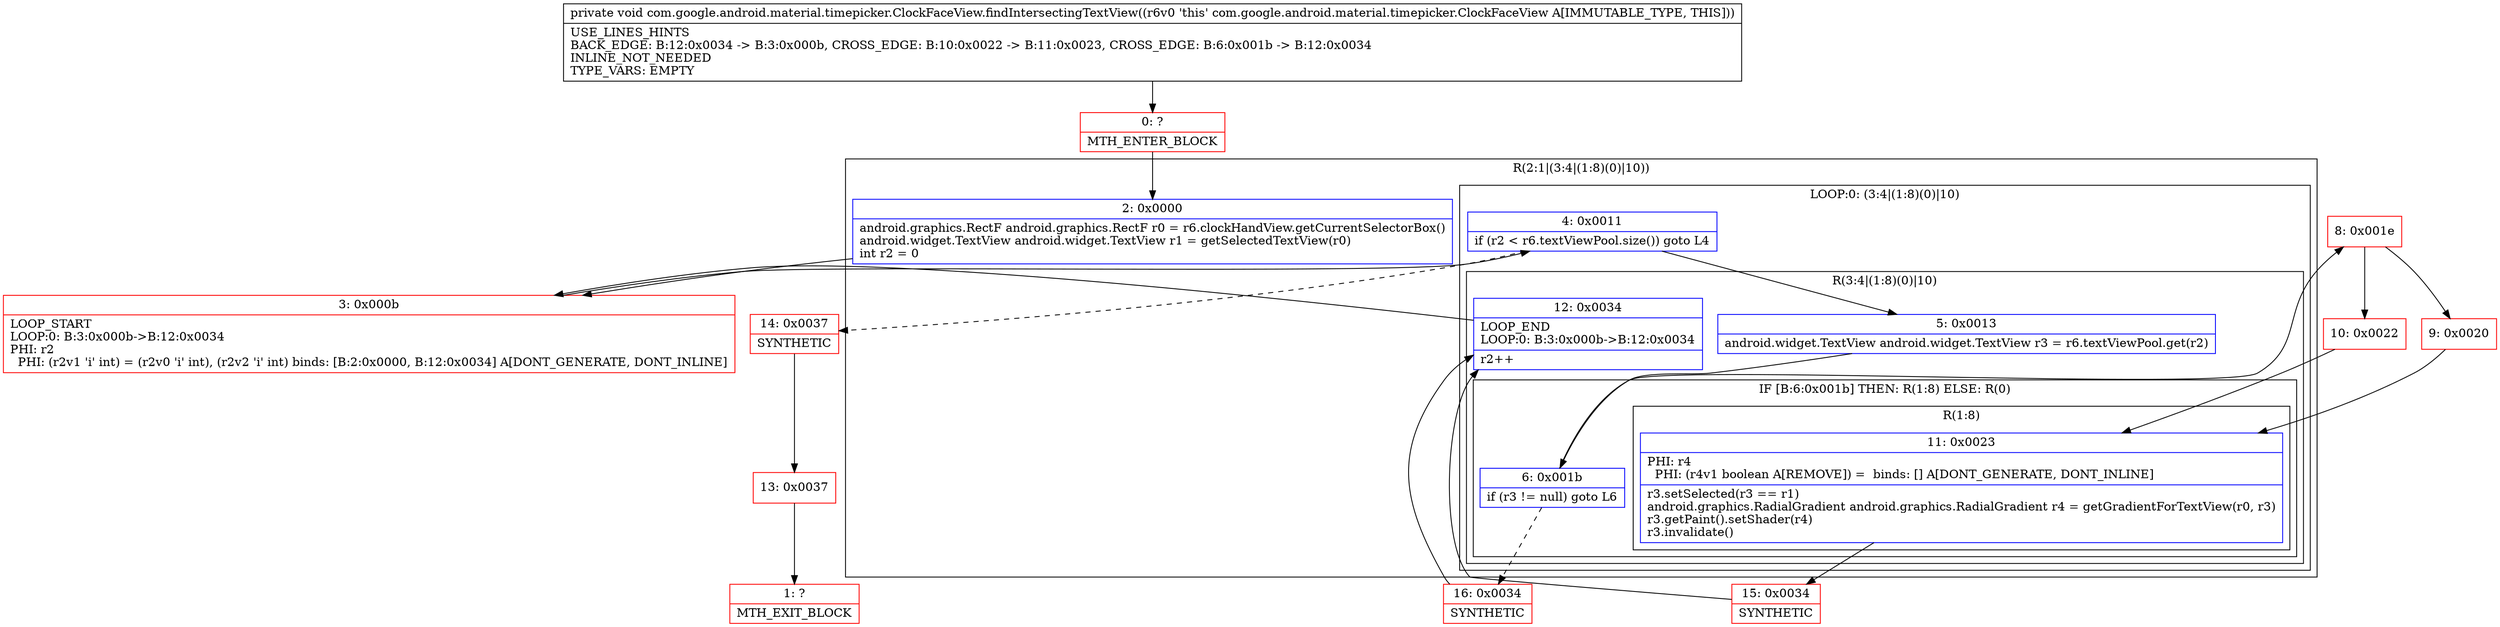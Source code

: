 digraph "CFG forcom.google.android.material.timepicker.ClockFaceView.findIntersectingTextView()V" {
subgraph cluster_Region_1451525616 {
label = "R(2:1|(3:4|(1:8)(0)|10))";
node [shape=record,color=blue];
Node_2 [shape=record,label="{2\:\ 0x0000|android.graphics.RectF android.graphics.RectF r0 = r6.clockHandView.getCurrentSelectorBox()\landroid.widget.TextView android.widget.TextView r1 = getSelectedTextView(r0)\lint r2 = 0\l}"];
subgraph cluster_LoopRegion_675804163 {
label = "LOOP:0: (3:4|(1:8)(0)|10)";
node [shape=record,color=blue];
Node_4 [shape=record,label="{4\:\ 0x0011|if (r2 \< r6.textViewPool.size()) goto L4\l}"];
subgraph cluster_Region_600529176 {
label = "R(3:4|(1:8)(0)|10)";
node [shape=record,color=blue];
Node_5 [shape=record,label="{5\:\ 0x0013|android.widget.TextView android.widget.TextView r3 = r6.textViewPool.get(r2)\l}"];
subgraph cluster_IfRegion_1360192404 {
label = "IF [B:6:0x001b] THEN: R(1:8) ELSE: R(0)";
node [shape=record,color=blue];
Node_6 [shape=record,label="{6\:\ 0x001b|if (r3 != null) goto L6\l}"];
subgraph cluster_Region_1459762851 {
label = "R(1:8)";
node [shape=record,color=blue];
Node_11 [shape=record,label="{11\:\ 0x0023|PHI: r4 \l  PHI: (r4v1 boolean A[REMOVE]) =  binds: [] A[DONT_GENERATE, DONT_INLINE]\l|r3.setSelected(r3 == r1)\landroid.graphics.RadialGradient android.graphics.RadialGradient r4 = getGradientForTextView(r0, r3)\lr3.getPaint().setShader(r4)\lr3.invalidate()\l}"];
}
subgraph cluster_Region_2009268465 {
label = "R(0)";
node [shape=record,color=blue];
}
}
Node_12 [shape=record,label="{12\:\ 0x0034|LOOP_END\lLOOP:0: B:3:0x000b\-\>B:12:0x0034\l|r2++\l}"];
}
}
}
Node_0 [shape=record,color=red,label="{0\:\ ?|MTH_ENTER_BLOCK\l}"];
Node_3 [shape=record,color=red,label="{3\:\ 0x000b|LOOP_START\lLOOP:0: B:3:0x000b\-\>B:12:0x0034\lPHI: r2 \l  PHI: (r2v1 'i' int) = (r2v0 'i' int), (r2v2 'i' int) binds: [B:2:0x0000, B:12:0x0034] A[DONT_GENERATE, DONT_INLINE]\l}"];
Node_8 [shape=record,color=red,label="{8\:\ 0x001e}"];
Node_9 [shape=record,color=red,label="{9\:\ 0x0020}"];
Node_15 [shape=record,color=red,label="{15\:\ 0x0034|SYNTHETIC\l}"];
Node_10 [shape=record,color=red,label="{10\:\ 0x0022}"];
Node_16 [shape=record,color=red,label="{16\:\ 0x0034|SYNTHETIC\l}"];
Node_14 [shape=record,color=red,label="{14\:\ 0x0037|SYNTHETIC\l}"];
Node_13 [shape=record,color=red,label="{13\:\ 0x0037}"];
Node_1 [shape=record,color=red,label="{1\:\ ?|MTH_EXIT_BLOCK\l}"];
MethodNode[shape=record,label="{private void com.google.android.material.timepicker.ClockFaceView.findIntersectingTextView((r6v0 'this' com.google.android.material.timepicker.ClockFaceView A[IMMUTABLE_TYPE, THIS]))  | USE_LINES_HINTS\lBACK_EDGE: B:12:0x0034 \-\> B:3:0x000b, CROSS_EDGE: B:10:0x0022 \-\> B:11:0x0023, CROSS_EDGE: B:6:0x001b \-\> B:12:0x0034\lINLINE_NOT_NEEDED\lTYPE_VARS: EMPTY\l}"];
MethodNode -> Node_0;Node_2 -> Node_3;
Node_4 -> Node_5;
Node_4 -> Node_14[style=dashed];
Node_5 -> Node_6;
Node_6 -> Node_8;
Node_6 -> Node_16[style=dashed];
Node_11 -> Node_15;
Node_12 -> Node_3;
Node_0 -> Node_2;
Node_3 -> Node_4;
Node_8 -> Node_9;
Node_8 -> Node_10;
Node_9 -> Node_11;
Node_15 -> Node_12;
Node_10 -> Node_11;
Node_16 -> Node_12;
Node_14 -> Node_13;
Node_13 -> Node_1;
}

